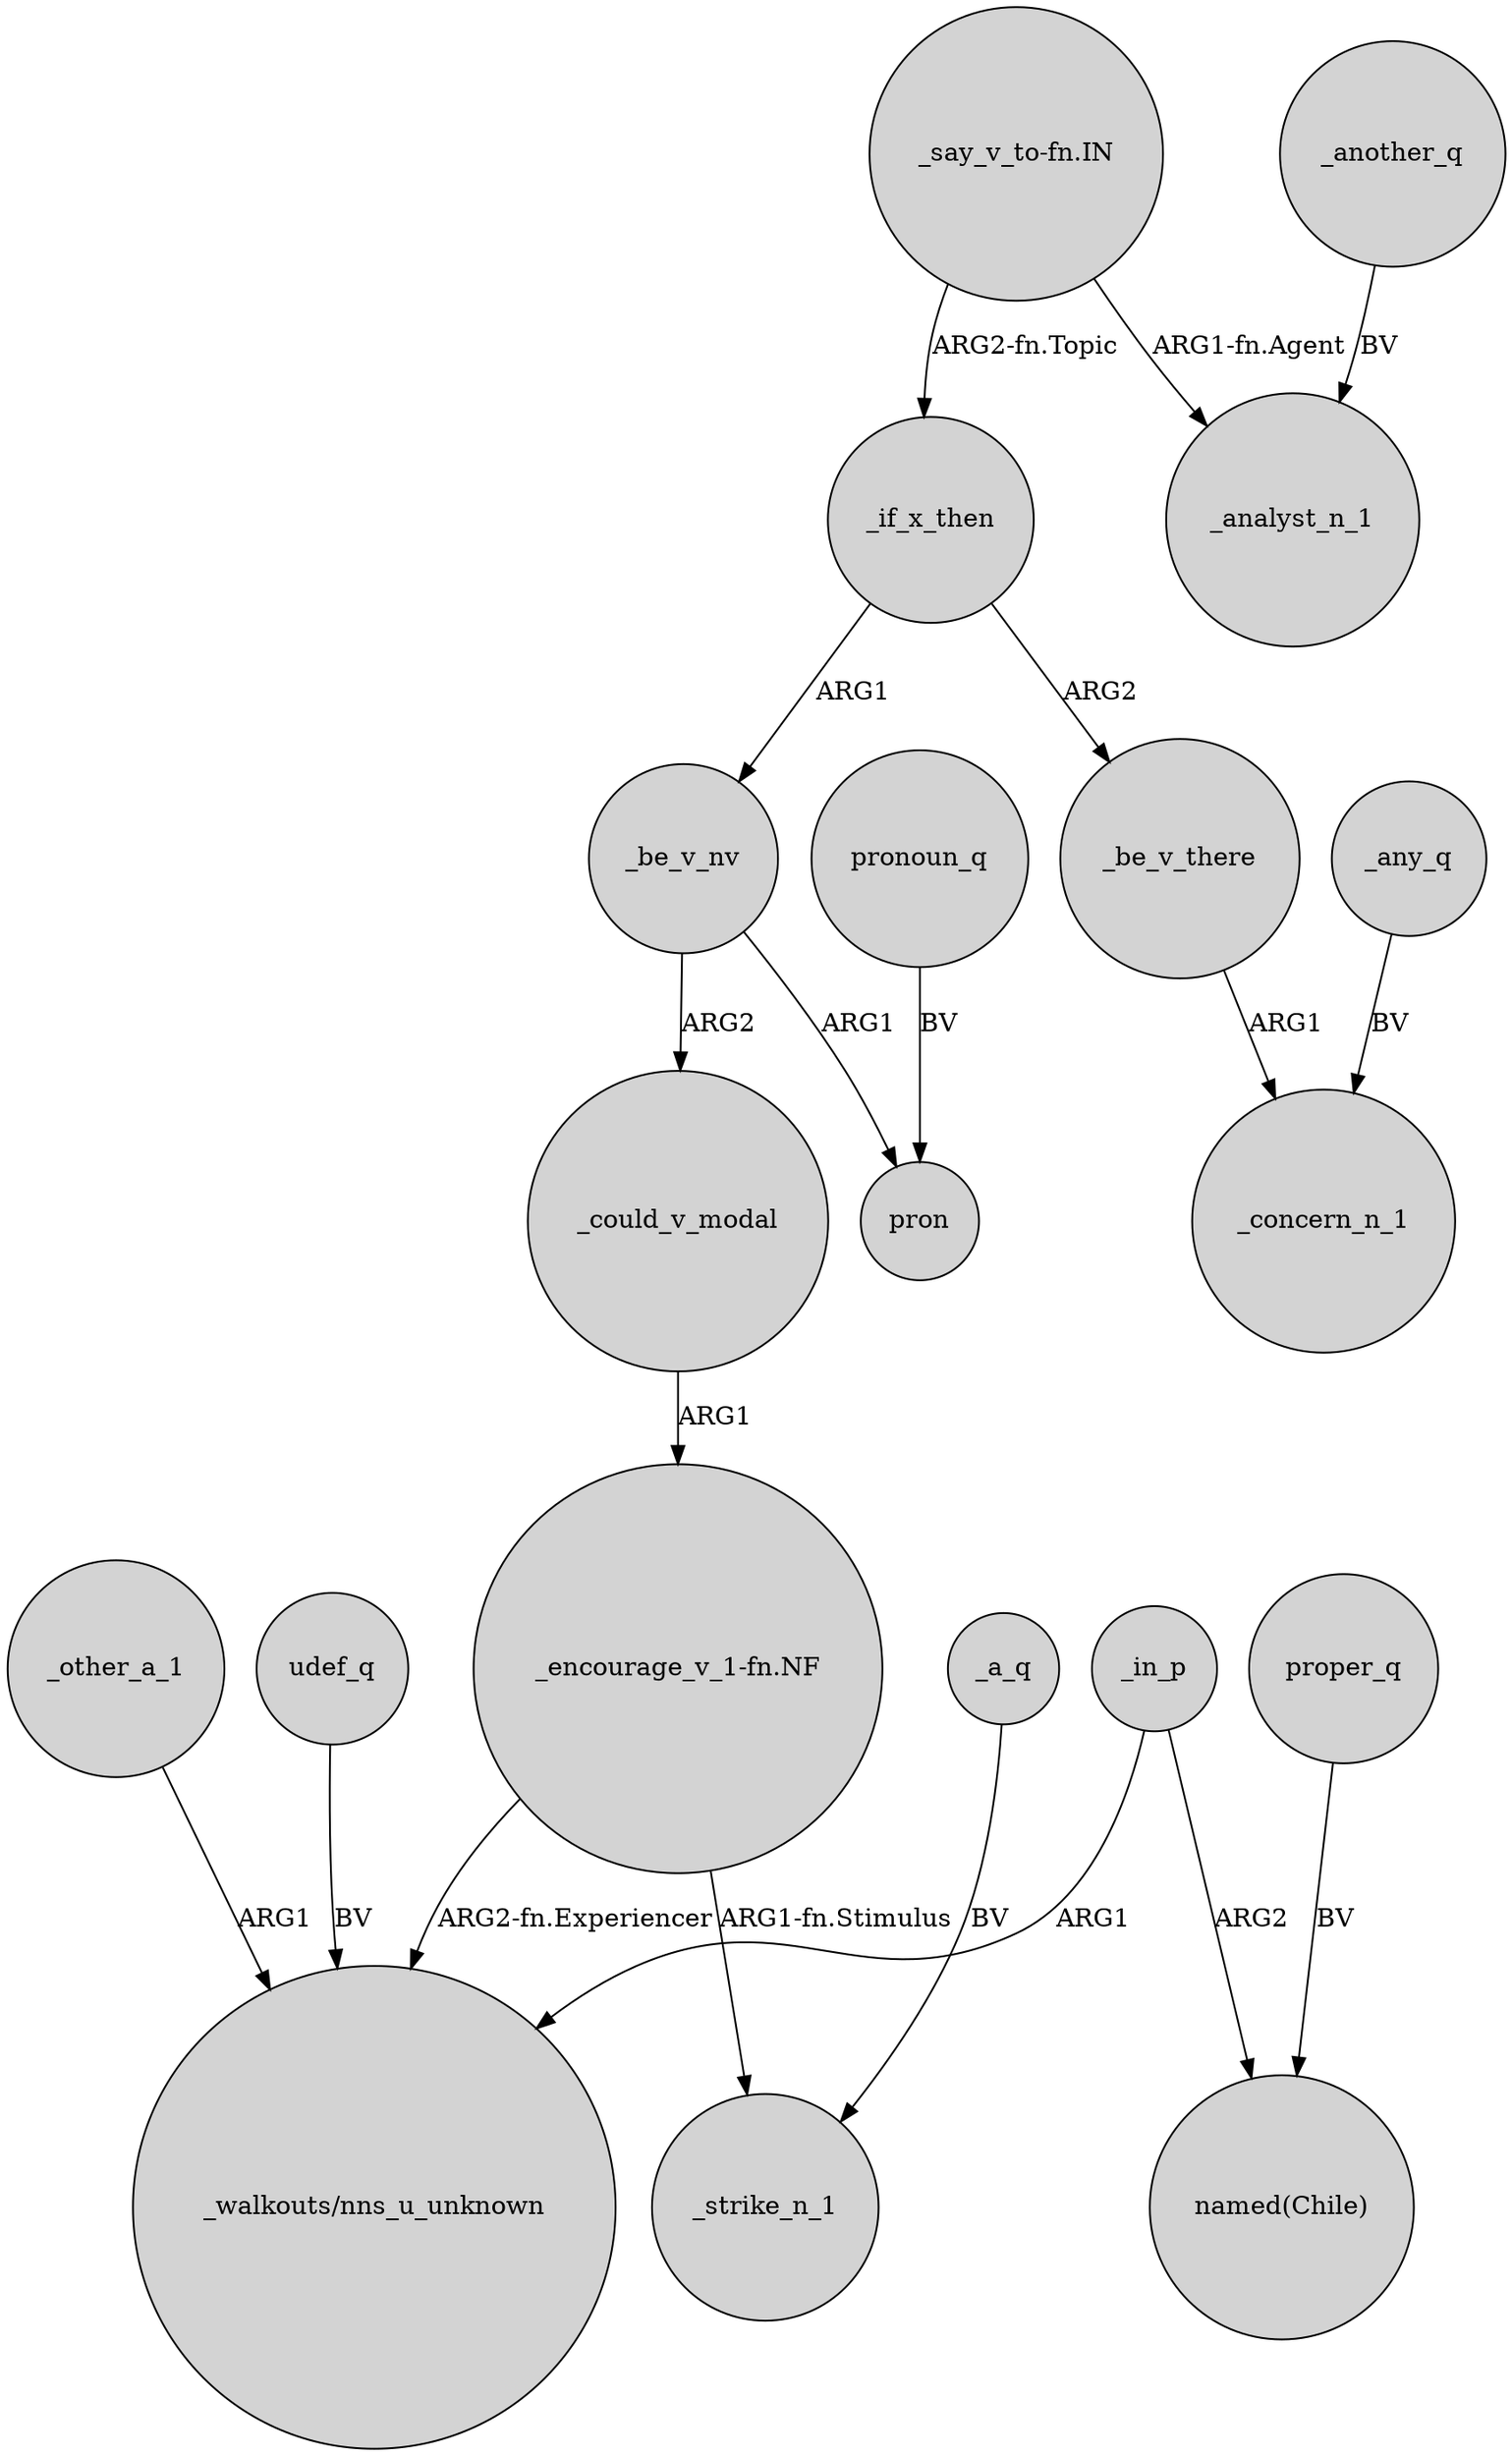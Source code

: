 digraph {
	node [shape=circle style=filled]
	_be_v_nv -> pron [label=ARG1]
	udef_q -> "_walkouts/nns_u_unknown" [label=BV]
	"_say_v_to-fn.IN" -> _if_x_then [label="ARG2-fn.Topic"]
	_another_q -> _analyst_n_1 [label=BV]
	"_encourage_v_1-fn.NF" -> _strike_n_1 [label="ARG1-fn.Stimulus"]
	_any_q -> _concern_n_1 [label=BV]
	"_encourage_v_1-fn.NF" -> "_walkouts/nns_u_unknown" [label="ARG2-fn.Experiencer"]
	_a_q -> _strike_n_1 [label=BV]
	pronoun_q -> pron [label=BV]
	_in_p -> "named(Chile)" [label=ARG2]
	_be_v_nv -> _could_v_modal [label=ARG2]
	_if_x_then -> _be_v_nv [label=ARG1]
	_be_v_there -> _concern_n_1 [label=ARG1]
	"_say_v_to-fn.IN" -> _analyst_n_1 [label="ARG1-fn.Agent"]
	proper_q -> "named(Chile)" [label=BV]
	_in_p -> "_walkouts/nns_u_unknown" [label=ARG1]
	_if_x_then -> _be_v_there [label=ARG2]
	_could_v_modal -> "_encourage_v_1-fn.NF" [label=ARG1]
	_other_a_1 -> "_walkouts/nns_u_unknown" [label=ARG1]
}
